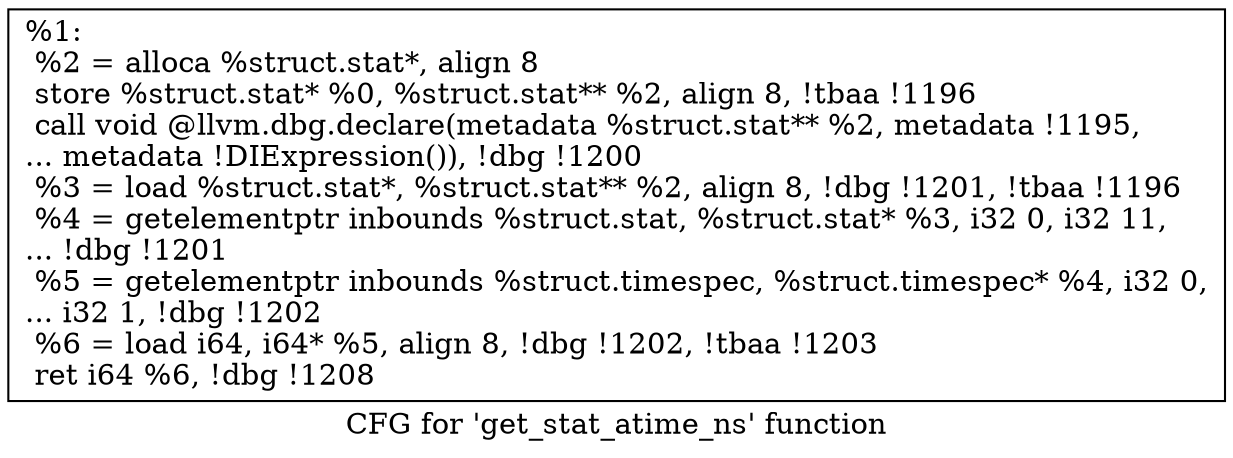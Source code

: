 digraph "CFG for 'get_stat_atime_ns' function" {
	label="CFG for 'get_stat_atime_ns' function";

	Node0x1ea8d80 [shape=record,label="{%1:\l  %2 = alloca %struct.stat*, align 8\l  store %struct.stat* %0, %struct.stat** %2, align 8, !tbaa !1196\l  call void @llvm.dbg.declare(metadata %struct.stat** %2, metadata !1195,\l... metadata !DIExpression()), !dbg !1200\l  %3 = load %struct.stat*, %struct.stat** %2, align 8, !dbg !1201, !tbaa !1196\l  %4 = getelementptr inbounds %struct.stat, %struct.stat* %3, i32 0, i32 11,\l... !dbg !1201\l  %5 = getelementptr inbounds %struct.timespec, %struct.timespec* %4, i32 0,\l... i32 1, !dbg !1202\l  %6 = load i64, i64* %5, align 8, !dbg !1202, !tbaa !1203\l  ret i64 %6, !dbg !1208\l}"];
}
